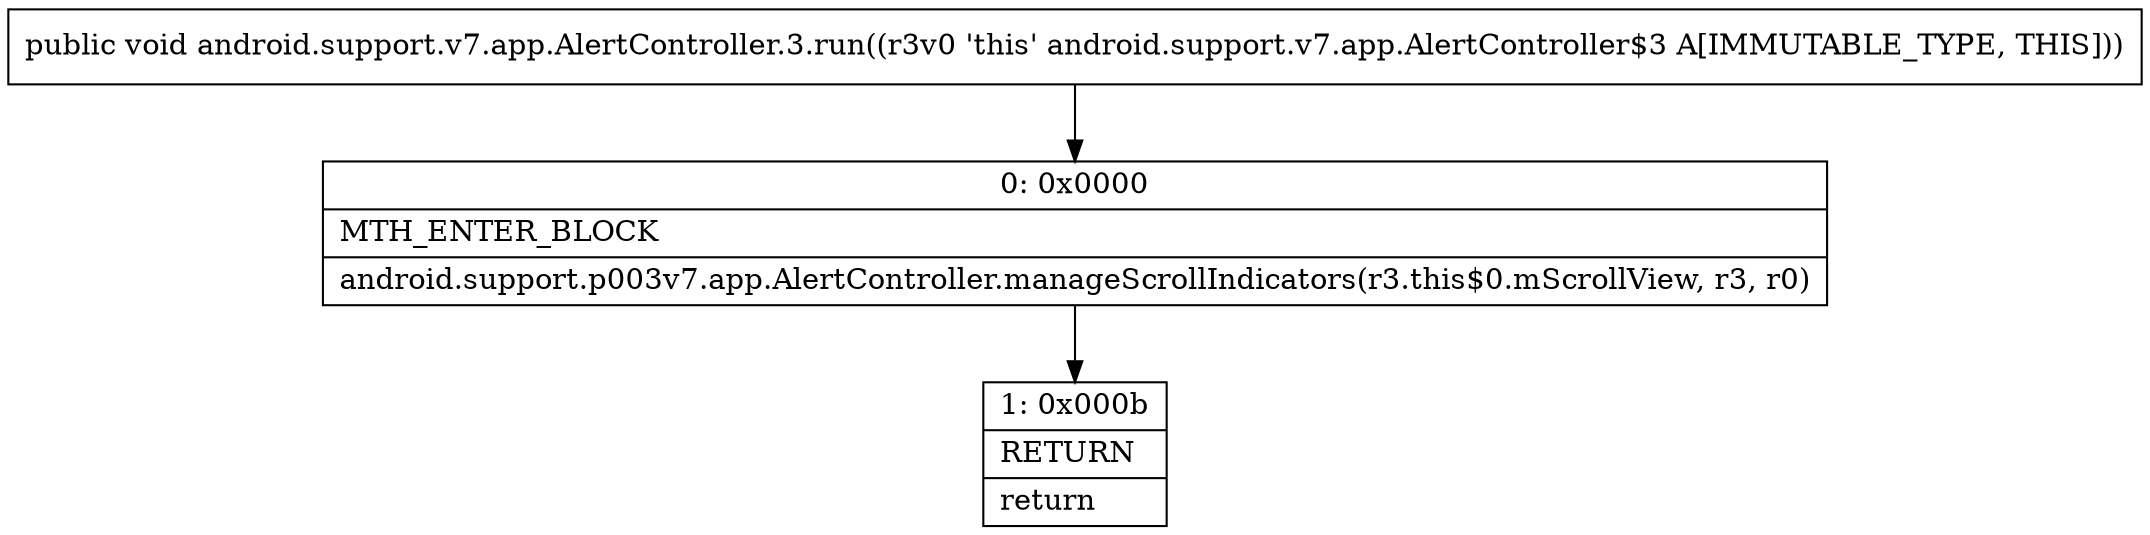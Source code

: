 digraph "CFG forandroid.support.v7.app.AlertController.3.run()V" {
Node_0 [shape=record,label="{0\:\ 0x0000|MTH_ENTER_BLOCK\l|android.support.p003v7.app.AlertController.manageScrollIndicators(r3.this$0.mScrollView, r3, r0)\l}"];
Node_1 [shape=record,label="{1\:\ 0x000b|RETURN\l|return\l}"];
MethodNode[shape=record,label="{public void android.support.v7.app.AlertController.3.run((r3v0 'this' android.support.v7.app.AlertController$3 A[IMMUTABLE_TYPE, THIS])) }"];
MethodNode -> Node_0;
Node_0 -> Node_1;
}

